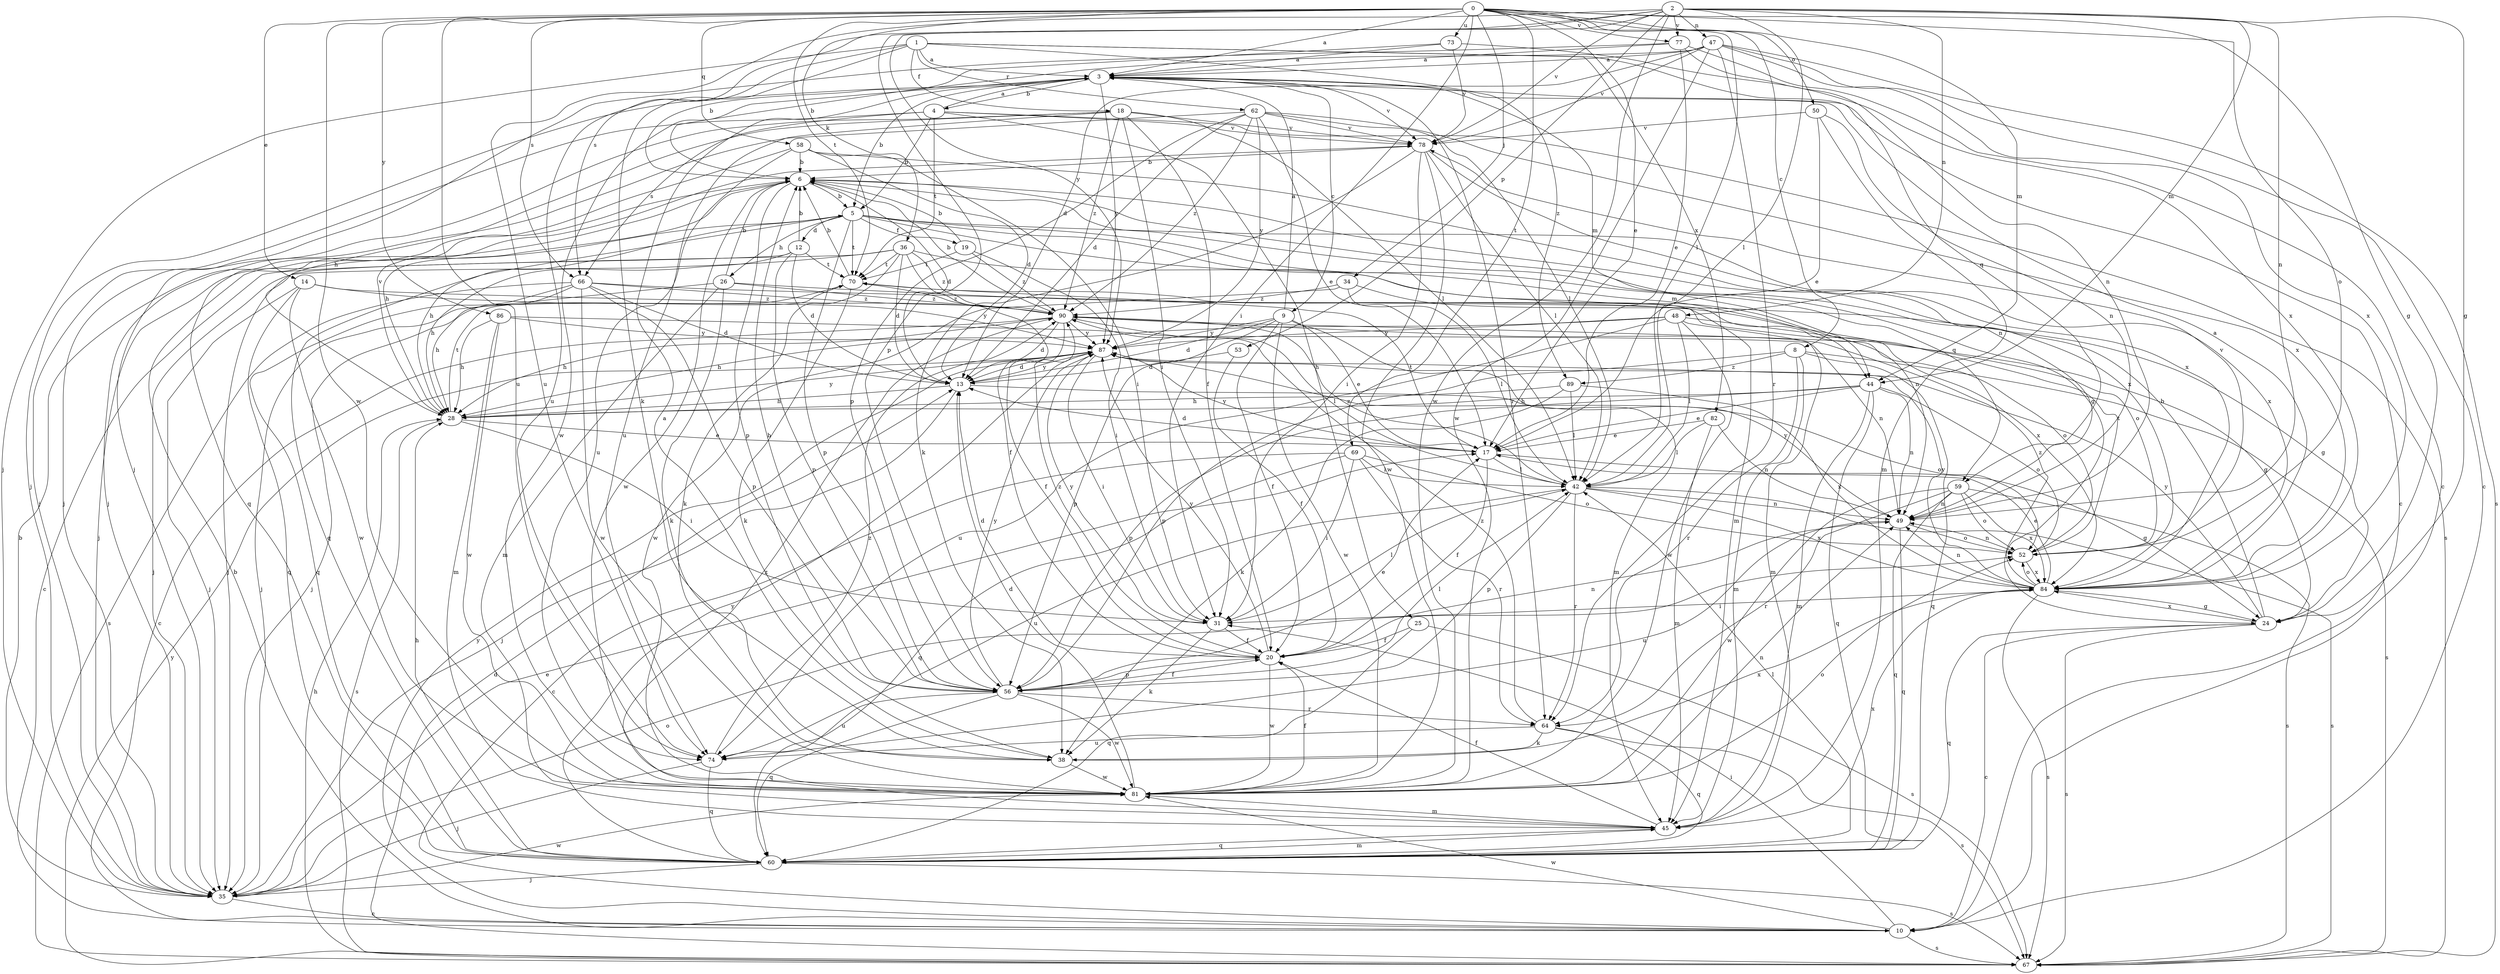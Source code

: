 strict digraph  {
0;
1;
2;
3;
4;
5;
6;
8;
9;
10;
12;
13;
14;
17;
18;
19;
20;
24;
25;
26;
28;
31;
34;
35;
36;
38;
42;
44;
45;
47;
48;
49;
50;
52;
53;
56;
58;
59;
60;
62;
64;
66;
67;
69;
70;
73;
74;
77;
78;
81;
82;
84;
86;
87;
89;
90;
0 -> 3  [label=a];
0 -> 8  [label=c];
0 -> 14  [label=e];
0 -> 17  [label=e];
0 -> 24  [label=g];
0 -> 31  [label=i];
0 -> 34  [label=j];
0 -> 36  [label=k];
0 -> 42  [label=l];
0 -> 44  [label=m];
0 -> 50  [label=o];
0 -> 52  [label=o];
0 -> 58  [label=q];
0 -> 66  [label=s];
0 -> 69  [label=t];
0 -> 70  [label=t];
0 -> 73  [label=u];
0 -> 74  [label=u];
0 -> 77  [label=v];
0 -> 81  [label=w];
0 -> 86  [label=y];
1 -> 3  [label=a];
1 -> 18  [label=f];
1 -> 35  [label=j];
1 -> 38  [label=k];
1 -> 59  [label=q];
1 -> 62  [label=r];
1 -> 74  [label=u];
1 -> 82  [label=x];
1 -> 89  [label=z];
2 -> 24  [label=g];
2 -> 42  [label=l];
2 -> 44  [label=m];
2 -> 47  [label=n];
2 -> 48  [label=n];
2 -> 49  [label=n];
2 -> 53  [label=p];
2 -> 56  [label=p];
2 -> 66  [label=s];
2 -> 74  [label=u];
2 -> 77  [label=v];
2 -> 78  [label=v];
2 -> 81  [label=w];
2 -> 87  [label=y];
3 -> 4  [label=b];
3 -> 5  [label=b];
3 -> 9  [label=c];
3 -> 10  [label=c];
3 -> 35  [label=j];
3 -> 44  [label=m];
3 -> 64  [label=r];
3 -> 78  [label=v];
3 -> 81  [label=w];
3 -> 87  [label=y];
4 -> 3  [label=a];
4 -> 5  [label=b];
4 -> 25  [label=h];
4 -> 35  [label=j];
4 -> 66  [label=s];
4 -> 67  [label=s];
4 -> 70  [label=t];
4 -> 78  [label=v];
5 -> 12  [label=d];
5 -> 19  [label=f];
5 -> 26  [label=h];
5 -> 28  [label=h];
5 -> 44  [label=m];
5 -> 45  [label=m];
5 -> 56  [label=p];
5 -> 59  [label=q];
5 -> 60  [label=q];
5 -> 70  [label=t];
5 -> 84  [label=x];
6 -> 5  [label=b];
6 -> 13  [label=d];
6 -> 24  [label=g];
6 -> 28  [label=h];
6 -> 35  [label=j];
6 -> 56  [label=p];
6 -> 81  [label=w];
6 -> 84  [label=x];
8 -> 45  [label=m];
8 -> 56  [label=p];
8 -> 60  [label=q];
8 -> 64  [label=r];
8 -> 67  [label=s];
8 -> 89  [label=z];
9 -> 3  [label=a];
9 -> 13  [label=d];
9 -> 17  [label=e];
9 -> 20  [label=f];
9 -> 45  [label=m];
9 -> 56  [label=p];
9 -> 81  [label=w];
9 -> 87  [label=y];
10 -> 5  [label=b];
10 -> 31  [label=i];
10 -> 67  [label=s];
10 -> 81  [label=w];
10 -> 87  [label=y];
12 -> 6  [label=b];
12 -> 13  [label=d];
12 -> 28  [label=h];
12 -> 35  [label=j];
12 -> 56  [label=p];
12 -> 70  [label=t];
13 -> 28  [label=h];
13 -> 35  [label=j];
13 -> 52  [label=o];
13 -> 87  [label=y];
14 -> 35  [label=j];
14 -> 60  [label=q];
14 -> 81  [label=w];
14 -> 87  [label=y];
14 -> 90  [label=z];
17 -> 13  [label=d];
17 -> 20  [label=f];
17 -> 24  [label=g];
17 -> 42  [label=l];
17 -> 70  [label=t];
17 -> 87  [label=y];
18 -> 20  [label=f];
18 -> 28  [label=h];
18 -> 31  [label=i];
18 -> 35  [label=j];
18 -> 42  [label=l];
18 -> 74  [label=u];
18 -> 78  [label=v];
18 -> 90  [label=z];
19 -> 6  [label=b];
19 -> 31  [label=i];
19 -> 70  [label=t];
19 -> 90  [label=z];
20 -> 13  [label=d];
20 -> 49  [label=n];
20 -> 56  [label=p];
20 -> 81  [label=w];
20 -> 87  [label=y];
20 -> 90  [label=z];
24 -> 6  [label=b];
24 -> 10  [label=c];
24 -> 60  [label=q];
24 -> 67  [label=s];
24 -> 84  [label=x];
24 -> 87  [label=y];
25 -> 20  [label=f];
25 -> 60  [label=q];
25 -> 67  [label=s];
26 -> 6  [label=b];
26 -> 35  [label=j];
26 -> 38  [label=k];
26 -> 45  [label=m];
26 -> 84  [label=x];
26 -> 90  [label=z];
28 -> 17  [label=e];
28 -> 31  [label=i];
28 -> 67  [label=s];
28 -> 70  [label=t];
28 -> 78  [label=v];
28 -> 87  [label=y];
31 -> 20  [label=f];
31 -> 38  [label=k];
31 -> 42  [label=l];
31 -> 87  [label=y];
34 -> 24  [label=g];
34 -> 42  [label=l];
34 -> 81  [label=w];
34 -> 90  [label=z];
35 -> 6  [label=b];
35 -> 10  [label=c];
35 -> 17  [label=e];
35 -> 52  [label=o];
35 -> 81  [label=w];
36 -> 10  [label=c];
36 -> 13  [label=d];
36 -> 20  [label=f];
36 -> 35  [label=j];
36 -> 38  [label=k];
36 -> 49  [label=n];
36 -> 70  [label=t];
36 -> 90  [label=z];
38 -> 3  [label=a];
38 -> 81  [label=w];
38 -> 84  [label=x];
42 -> 49  [label=n];
42 -> 56  [label=p];
42 -> 64  [label=r];
42 -> 67  [label=s];
42 -> 74  [label=u];
42 -> 84  [label=x];
42 -> 90  [label=z];
44 -> 17  [label=e];
44 -> 28  [label=h];
44 -> 45  [label=m];
44 -> 49  [label=n];
44 -> 52  [label=o];
44 -> 56  [label=p];
44 -> 60  [label=q];
45 -> 20  [label=f];
45 -> 60  [label=q];
45 -> 84  [label=x];
45 -> 90  [label=z];
47 -> 3  [label=a];
47 -> 6  [label=b];
47 -> 10  [label=c];
47 -> 13  [label=d];
47 -> 64  [label=r];
47 -> 67  [label=s];
47 -> 78  [label=v];
47 -> 81  [label=w];
47 -> 84  [label=x];
48 -> 24  [label=g];
48 -> 28  [label=h];
48 -> 42  [label=l];
48 -> 45  [label=m];
48 -> 74  [label=u];
48 -> 81  [label=w];
48 -> 87  [label=y];
49 -> 52  [label=o];
49 -> 60  [label=q];
49 -> 74  [label=u];
49 -> 87  [label=y];
50 -> 17  [label=e];
50 -> 45  [label=m];
50 -> 49  [label=n];
50 -> 78  [label=v];
52 -> 49  [label=n];
52 -> 70  [label=t];
52 -> 78  [label=v];
52 -> 84  [label=x];
53 -> 13  [label=d];
53 -> 20  [label=f];
56 -> 6  [label=b];
56 -> 17  [label=e];
56 -> 20  [label=f];
56 -> 42  [label=l];
56 -> 60  [label=q];
56 -> 64  [label=r];
56 -> 74  [label=u];
56 -> 81  [label=w];
56 -> 87  [label=y];
58 -> 6  [label=b];
58 -> 13  [label=d];
58 -> 31  [label=i];
58 -> 60  [label=q];
58 -> 74  [label=u];
58 -> 84  [label=x];
59 -> 49  [label=n];
59 -> 52  [label=o];
59 -> 60  [label=q];
59 -> 64  [label=r];
59 -> 67  [label=s];
59 -> 81  [label=w];
59 -> 84  [label=x];
60 -> 28  [label=h];
60 -> 35  [label=j];
60 -> 42  [label=l];
60 -> 45  [label=m];
60 -> 67  [label=s];
60 -> 87  [label=y];
62 -> 13  [label=d];
62 -> 17  [label=e];
62 -> 35  [label=j];
62 -> 42  [label=l];
62 -> 56  [label=p];
62 -> 78  [label=v];
62 -> 84  [label=x];
62 -> 87  [label=y];
62 -> 90  [label=z];
64 -> 38  [label=k];
64 -> 60  [label=q];
64 -> 67  [label=s];
64 -> 74  [label=u];
64 -> 90  [label=z];
66 -> 13  [label=d];
66 -> 28  [label=h];
66 -> 52  [label=o];
66 -> 56  [label=p];
66 -> 60  [label=q];
66 -> 67  [label=s];
66 -> 81  [label=w];
66 -> 90  [label=z];
67 -> 13  [label=d];
67 -> 28  [label=h];
67 -> 87  [label=y];
69 -> 10  [label=c];
69 -> 31  [label=i];
69 -> 42  [label=l];
69 -> 52  [label=o];
69 -> 60  [label=q];
69 -> 64  [label=r];
70 -> 6  [label=b];
70 -> 35  [label=j];
70 -> 38  [label=k];
70 -> 90  [label=z];
73 -> 3  [label=a];
73 -> 6  [label=b];
73 -> 78  [label=v];
73 -> 84  [label=x];
74 -> 35  [label=j];
74 -> 60  [label=q];
74 -> 90  [label=z];
77 -> 3  [label=a];
77 -> 10  [label=c];
77 -> 17  [label=e];
77 -> 35  [label=j];
77 -> 49  [label=n];
78 -> 6  [label=b];
78 -> 31  [label=i];
78 -> 38  [label=k];
78 -> 42  [label=l];
78 -> 49  [label=n];
78 -> 81  [label=w];
81 -> 13  [label=d];
81 -> 20  [label=f];
81 -> 45  [label=m];
81 -> 49  [label=n];
81 -> 52  [label=o];
82 -> 17  [label=e];
82 -> 42  [label=l];
82 -> 45  [label=m];
82 -> 49  [label=n];
84 -> 3  [label=a];
84 -> 17  [label=e];
84 -> 24  [label=g];
84 -> 31  [label=i];
84 -> 49  [label=n];
84 -> 52  [label=o];
84 -> 67  [label=s];
84 -> 87  [label=y];
84 -> 90  [label=z];
86 -> 28  [label=h];
86 -> 45  [label=m];
86 -> 49  [label=n];
86 -> 81  [label=w];
86 -> 87  [label=y];
87 -> 13  [label=d];
87 -> 31  [label=i];
89 -> 28  [label=h];
89 -> 38  [label=k];
89 -> 42  [label=l];
89 -> 84  [label=x];
90 -> 6  [label=b];
90 -> 10  [label=c];
90 -> 13  [label=d];
90 -> 20  [label=f];
90 -> 28  [label=h];
90 -> 42  [label=l];
90 -> 52  [label=o];
90 -> 87  [label=y];
}
